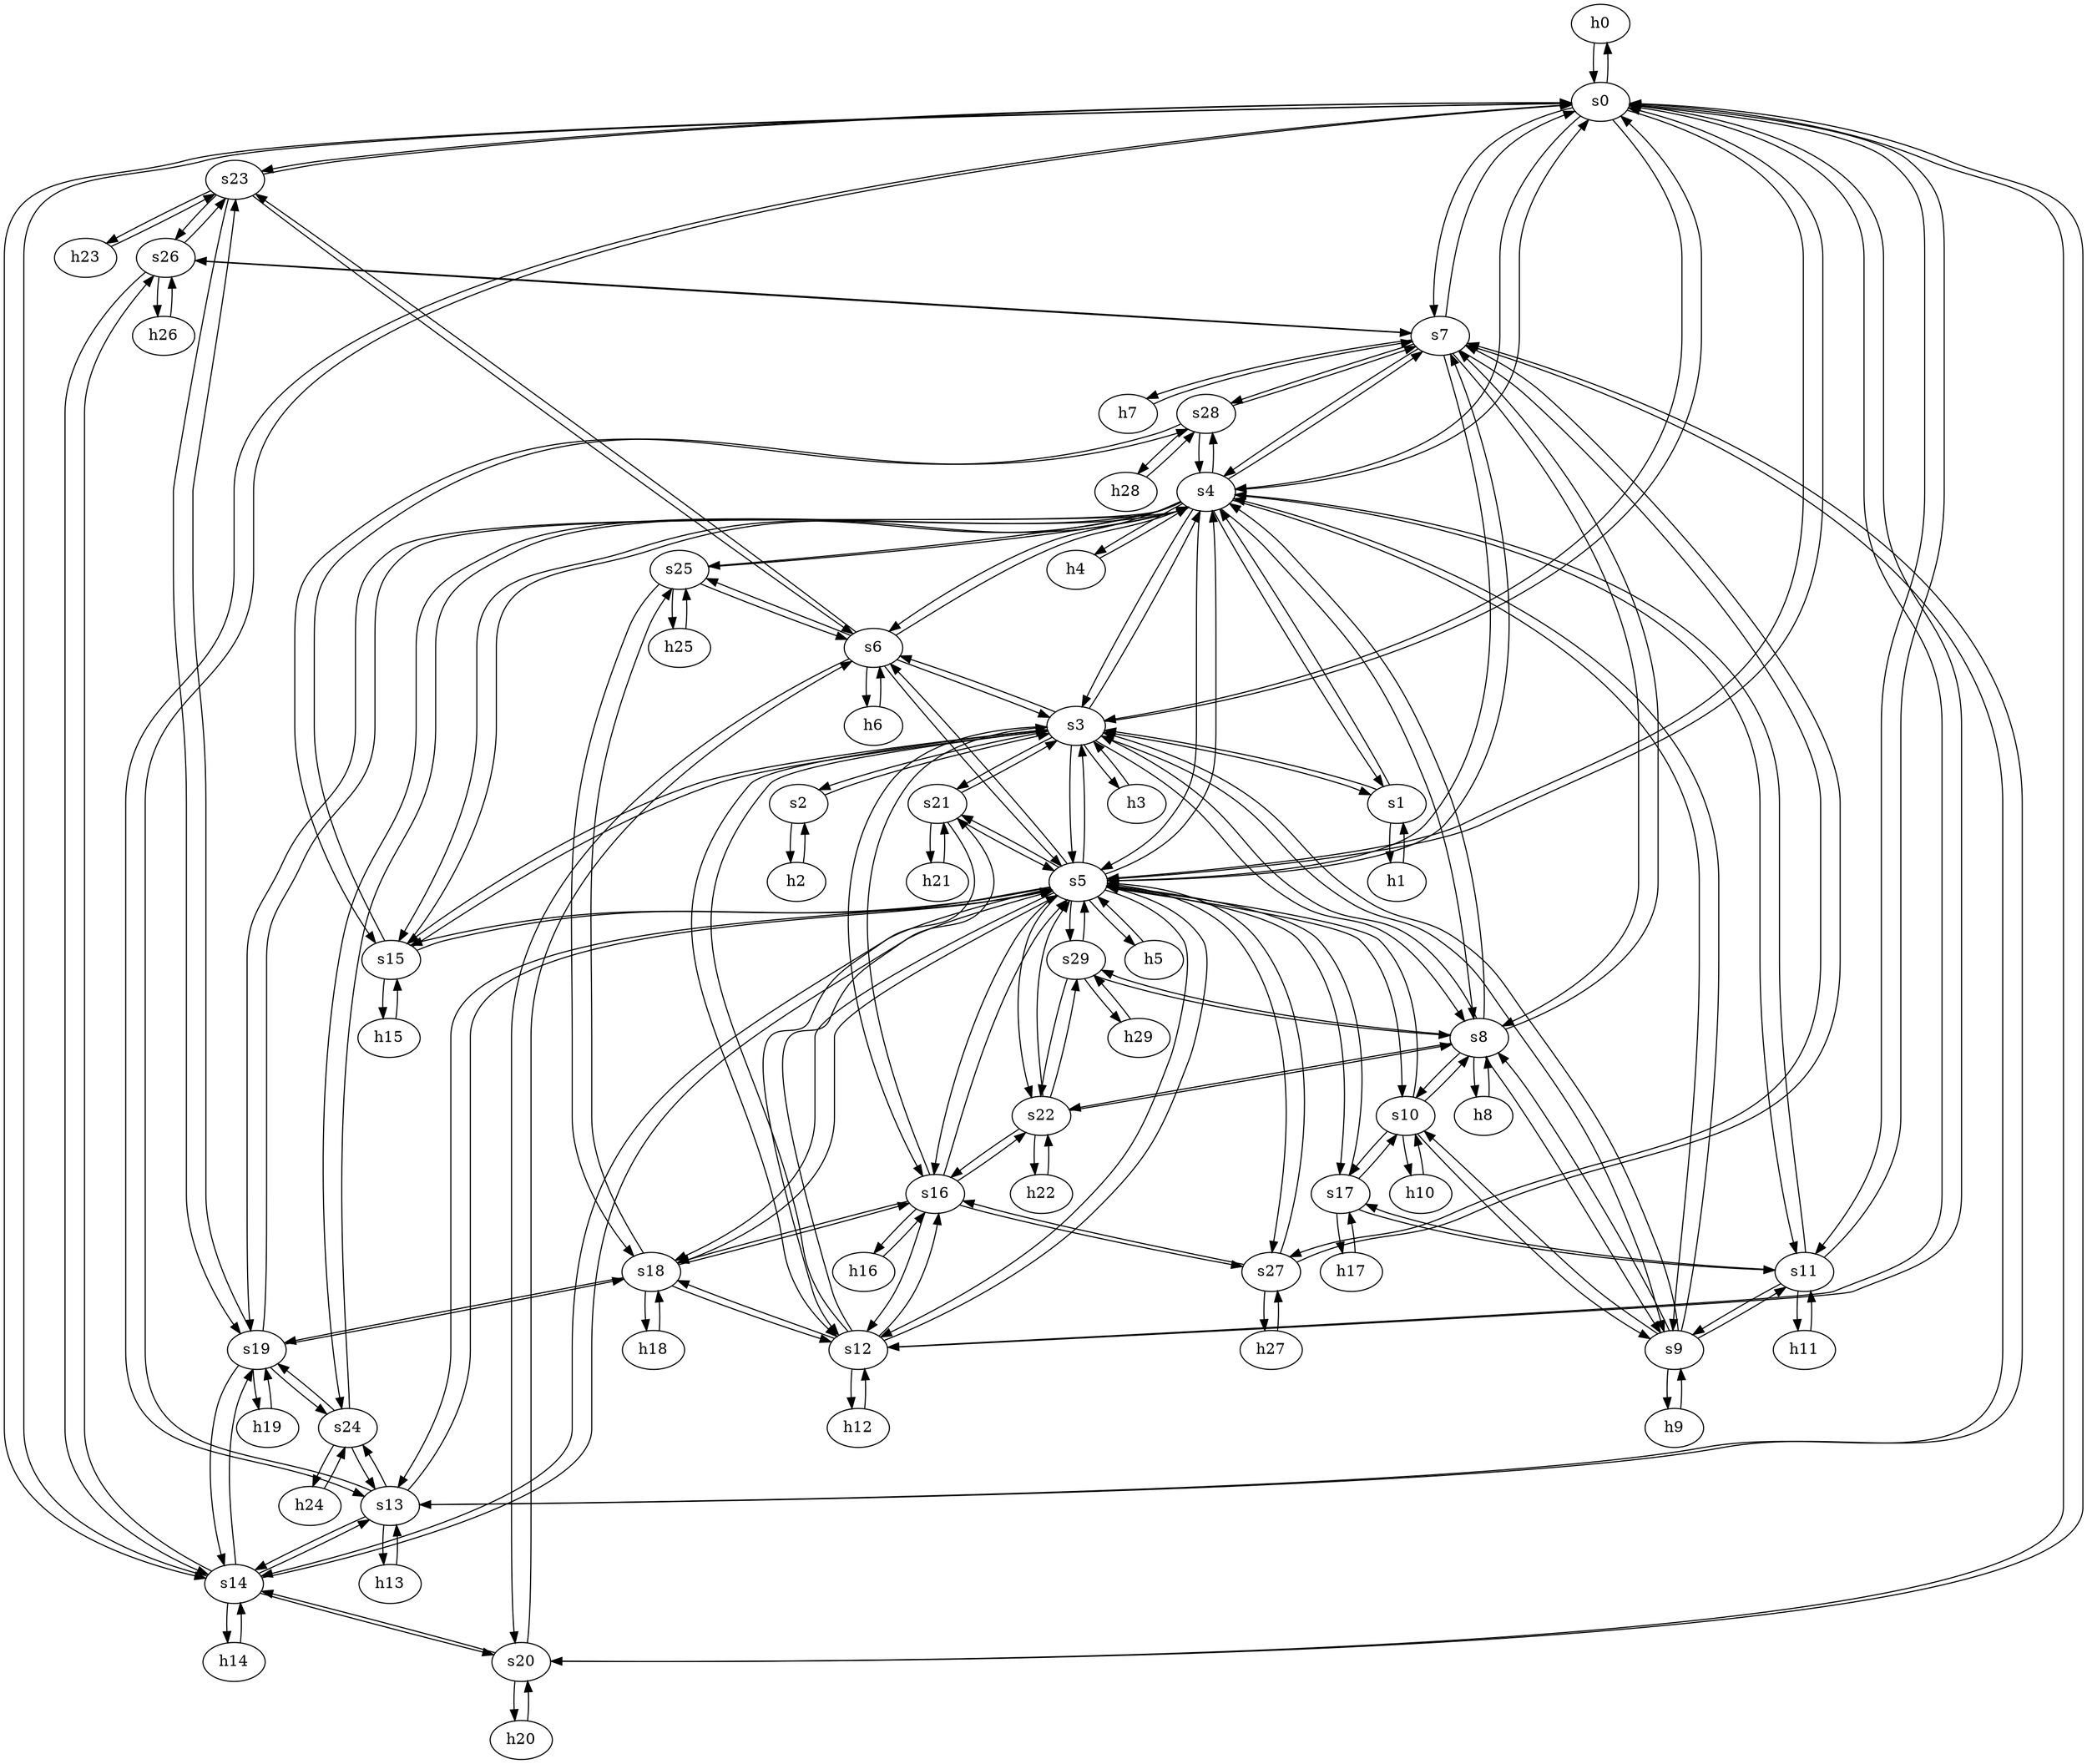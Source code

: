 strict digraph PA30per3{
	h0 [ip="0.0.0.30",
		mac="00:00:00:00:0:30",
		type=host];
	s0 [id=0, 
		type=switch];
	h1 [ip="0.0.0.31",
		mac="00:00:00:00:0:31",
		type=host];
	s1 [id=1, 
		type=switch];
	h2 [ip="0.0.0.32",
		mac="00:00:00:00:0:32",
		type=host];
	s2 [id=2, 
		type=switch];
	h3 [ip="0.0.0.33",
		mac="00:00:00:00:0:33",
		type=host];
	s3 [id=3, 
		type=switch];
	h4 [ip="0.0.0.34",
		mac="00:00:00:00:0:34",
		type=host];
	s4 [id=4, 
		type=switch];
	h5 [ip="0.0.0.35",
		mac="00:00:00:00:0:35",
		type=host];
	s5 [id=5, 
		type=switch];
	h6 [ip="0.0.0.36",
		mac="00:00:00:00:0:36",
		type=host];
	s6 [id=6, 
		type=switch];
	h7 [ip="0.0.0.37",
		mac="00:00:00:00:0:37",
		type=host];
	s7 [id=7, 
		type=switch];
	h8 [ip="0.0.0.38",
		mac="00:00:00:00:0:38",
		type=host];
	s8 [id=8, 
		type=switch];
	h9 [ip="0.0.0.39",
		mac="00:00:00:00:0:39",
		type=host];
	s9 [id=9, 
		type=switch];
	h10 [ip="0.0.0.40",
		mac="00:00:00:00:0:40",
		type=host];
	s10 [id=10, 
		type=switch];
	h11 [ip="0.0.0.41",
		mac="00:00:00:00:0:41",
		type=host];
	s11 [id=11, 
		type=switch];
	h12 [ip="0.0.0.42",
		mac="00:00:00:00:0:42",
		type=host];
	s12 [id=12, 
		type=switch];
	h13 [ip="0.0.0.43",
		mac="00:00:00:00:0:43",
		type=host];
	s13 [id=13, 
		type=switch];
	h14 [ip="0.0.0.44",
		mac="00:00:00:00:0:44",
		type=host];
	s14 [id=14, 
		type=switch];
	h15 [ip="0.0.0.45",
		mac="00:00:00:00:0:45",
		type=host];
	s15 [id=15, 
		type=switch];
	h16 [ip="0.0.0.46",
		mac="00:00:00:00:0:46",
		type=host];
	s16 [id=16, 
		type=switch];
	h17 [ip="0.0.0.47",
		mac="00:00:00:00:0:47",
		type=host];
	s17 [id=17, 
		type=switch];
	h18 [ip="0.0.0.48",
		mac="00:00:00:00:0:48",
		type=host];
	s18 [id=18, 
		type=switch];
	h19 [ip="0.0.0.49",
		mac="00:00:00:00:0:49",
		type=host];
	s19 [id=19, 
		type=switch];
	h20 [ip="0.0.0.50",
		mac="00:00:00:00:0:50",
		type=host];
	s20 [id=20, 
		type=switch];
	h21 [ip="0.0.0.51",
		mac="00:00:00:00:0:51",
		type=host];
	s21 [id=21, 
		type=switch];
	h22 [ip="0.0.0.52",
		mac="00:00:00:00:0:52",
		type=host];
	s22 [id=22, 
		type=switch];
	h23 [ip="0.0.0.53",
		mac="00:00:00:00:0:53",
		type=host];
	s23 [id=23, 
		type=switch];
	h24 [ip="0.0.0.54",
		mac="00:00:00:00:0:54",
		type=host];
	s24 [id=24, 
		type=switch];
	h25 [ip="0.0.0.55",
		mac="00:00:00:00:0:55",
		type=host];
	s25 [id=25, 
		type=switch];
	h26 [ip="0.0.0.56",
		mac="00:00:00:00:0:56",
		type=host];
	s26 [id=26, 
		type=switch];
	h27 [ip="0.0.0.57",
		mac="00:00:00:00:0:57",
		type=host];
	s27 [id=27, 
		type=switch];
	h28 [ip="0.0.0.58",
		mac="00:00:00:00:0:58",
		type=host];
	s28 [id=28, 
		type=switch];
	h29 [ip="0.0.0.59",
		mac="00:00:00:00:0:59",
		type=host];
	s29 [id=29, 
		type=switch];
	h0 -> s0  [capacity="1Gbps", 
				cost=1, 
				dst_port=1,
				src_port=1];
	s0 -> h0  [capacity="1Gbps", 
				cost=1, 
				dst_port=1,
				src_port=1];
	h1 -> s1  [capacity="1Gbps", 
				cost=1, 
				dst_port=1,
				src_port=1];
	s1 -> h1  [capacity="1Gbps", 
				cost=1, 
				dst_port=1,
				src_port=1];
	h2 -> s2  [capacity="1Gbps", 
				cost=1, 
				dst_port=1,
				src_port=1];
	s2 -> h2  [capacity="1Gbps", 
				cost=1, 
				dst_port=1,
				src_port=1];
	h3 -> s3  [capacity="1Gbps", 
				cost=1, 
				dst_port=1,
				src_port=1];
	s3 -> h3  [capacity="1Gbps", 
				cost=1, 
				dst_port=1,
				src_port=1];
	h4 -> s4  [capacity="1Gbps", 
				cost=1, 
				dst_port=1,
				src_port=1];
	s4 -> h4  [capacity="1Gbps", 
				cost=1, 
				dst_port=1,
				src_port=1];
	h5 -> s5  [capacity="1Gbps", 
				cost=1, 
				dst_port=1,
				src_port=1];
	s5 -> h5  [capacity="1Gbps", 
				cost=1, 
				dst_port=1,
				src_port=1];
	h6 -> s6  [capacity="1Gbps", 
				cost=1, 
				dst_port=1,
				src_port=1];
	s6 -> h6  [capacity="1Gbps", 
				cost=1, 
				dst_port=1,
				src_port=1];
	h7 -> s7  [capacity="1Gbps", 
				cost=1, 
				dst_port=1,
				src_port=1];
	s7 -> h7  [capacity="1Gbps", 
				cost=1, 
				dst_port=1,
				src_port=1];
	h8 -> s8  [capacity="1Gbps", 
				cost=1, 
				dst_port=1,
				src_port=1];
	s8 -> h8  [capacity="1Gbps", 
				cost=1, 
				dst_port=1,
				src_port=1];
	h9 -> s9  [capacity="1Gbps", 
				cost=1, 
				dst_port=1,
				src_port=1];
	s9 -> h9  [capacity="1Gbps", 
				cost=1, 
				dst_port=1,
				src_port=1];
	h10 -> s10  [capacity="1Gbps", 
				cost=1, 
				dst_port=1,
				src_port=1];
	s10 -> h10  [capacity="1Gbps", 
				cost=1, 
				dst_port=1,
				src_port=1];
	h11 -> s11  [capacity="1Gbps", 
				cost=1, 
				dst_port=1,
				src_port=1];
	s11 -> h11  [capacity="1Gbps", 
				cost=1, 
				dst_port=1,
				src_port=1];
	h12 -> s12  [capacity="1Gbps", 
				cost=1, 
				dst_port=1,
				src_port=1];
	s12 -> h12  [capacity="1Gbps", 
				cost=1, 
				dst_port=1,
				src_port=1];
	h13 -> s13  [capacity="1Gbps", 
				cost=1, 
				dst_port=1,
				src_port=1];
	s13 -> h13  [capacity="1Gbps", 
				cost=1, 
				dst_port=1,
				src_port=1];
	h14 -> s14  [capacity="1Gbps", 
				cost=1, 
				dst_port=1,
				src_port=1];
	s14 -> h14  [capacity="1Gbps", 
				cost=1, 
				dst_port=1,
				src_port=1];
	h15 -> s15  [capacity="1Gbps", 
				cost=1, 
				dst_port=1,
				src_port=1];
	s15 -> h15  [capacity="1Gbps", 
				cost=1, 
				dst_port=1,
				src_port=1];
	h16 -> s16  [capacity="1Gbps", 
				cost=1, 
				dst_port=1,
				src_port=1];
	s16 -> h16  [capacity="1Gbps", 
				cost=1, 
				dst_port=1,
				src_port=1];
	h17 -> s17  [capacity="1Gbps", 
				cost=1, 
				dst_port=1,
				src_port=1];
	s17 -> h17  [capacity="1Gbps", 
				cost=1, 
				dst_port=1,
				src_port=1];
	h18 -> s18  [capacity="1Gbps", 
				cost=1, 
				dst_port=1,
				src_port=1];
	s18 -> h18  [capacity="1Gbps", 
				cost=1, 
				dst_port=1,
				src_port=1];
	h19 -> s19  [capacity="1Gbps", 
				cost=1, 
				dst_port=1,
				src_port=1];
	s19 -> h19  [capacity="1Gbps", 
				cost=1, 
				dst_port=1,
				src_port=1];
	h20 -> s20  [capacity="1Gbps", 
				cost=1, 
				dst_port=1,
				src_port=1];
	s20 -> h20  [capacity="1Gbps", 
				cost=1, 
				dst_port=1,
				src_port=1];
	h21 -> s21  [capacity="1Gbps", 
				cost=1, 
				dst_port=1,
				src_port=1];
	s21 -> h21  [capacity="1Gbps", 
				cost=1, 
				dst_port=1,
				src_port=1];
	h22 -> s22  [capacity="1Gbps", 
				cost=1, 
				dst_port=1,
				src_port=1];
	s22 -> h22  [capacity="1Gbps", 
				cost=1, 
				dst_port=1,
				src_port=1];
	h23 -> s23  [capacity="1Gbps", 
				cost=1, 
				dst_port=1,
				src_port=1];
	s23 -> h23  [capacity="1Gbps", 
				cost=1, 
				dst_port=1,
				src_port=1];
	h24 -> s24  [capacity="1Gbps", 
				cost=1, 
				dst_port=1,
				src_port=1];
	s24 -> h24  [capacity="1Gbps", 
				cost=1, 
				dst_port=1,
				src_port=1];
	h25 -> s25  [capacity="1Gbps", 
				cost=1, 
				dst_port=1,
				src_port=1];
	s25 -> h25  [capacity="1Gbps", 
				cost=1, 
				dst_port=1,
				src_port=1];
	h26 -> s26  [capacity="1Gbps", 
				cost=1, 
				dst_port=1,
				src_port=1];
	s26 -> h26  [capacity="1Gbps", 
				cost=1, 
				dst_port=1,
				src_port=1];
	h27 -> s27  [capacity="1Gbps", 
				cost=1, 
				dst_port=1,
				src_port=1];
	s27 -> h27  [capacity="1Gbps", 
				cost=1, 
				dst_port=1,
				src_port=1];
	h28 -> s28  [capacity="1Gbps", 
				cost=1, 
				dst_port=1,
				src_port=1];
	s28 -> h28  [capacity="1Gbps", 
				cost=1, 
				dst_port=1,
				src_port=1];
	h29 -> s29  [capacity="1Gbps", 
				cost=1, 
				dst_port=1,
				src_port=1];
	s29 -> h29  [capacity="1Gbps", 
				cost=1, 
				dst_port=1,
				src_port=1];
	s0 -> s3  [capacity="1Gbps", 
				cost=1, 
				dst_port=1,
				src_port=1];
	s0 -> s4  [capacity="1Gbps", 
				cost=1, 
				dst_port=1,
				src_port=1];
	s0 -> s5  [capacity="1Gbps", 
				cost=1, 
				dst_port=1,
				src_port=1];
	s0 -> s7  [capacity="1Gbps", 
				cost=1, 
				dst_port=1,
				src_port=1];
	s0 -> s11  [capacity="1Gbps", 
				cost=1, 
				dst_port=1,
				src_port=1];
	s0 -> s12  [capacity="1Gbps", 
				cost=1, 
				dst_port=1,
				src_port=1];
	s0 -> s13  [capacity="1Gbps", 
				cost=1, 
				dst_port=1,
				src_port=1];
	s0 -> s14  [capacity="1Gbps", 
				cost=1, 
				dst_port=1,
				src_port=1];
	s0 -> s20  [capacity="1Gbps", 
				cost=1, 
				dst_port=1,
				src_port=1];
	s0 -> s23  [capacity="1Gbps", 
				cost=1, 
				dst_port=1,
				src_port=1];
	s1 -> s3  [capacity="1Gbps", 
				cost=1, 
				dst_port=1,
				src_port=1];
	s1 -> s4  [capacity="1Gbps", 
				cost=1, 
				dst_port=1,
				src_port=1];
	s2 -> s3  [capacity="1Gbps", 
				cost=1, 
				dst_port=1,
				src_port=1];
	s3 -> s0  [capacity="1Gbps", 
				cost=1, 
				dst_port=1,
				src_port=1];
	s3 -> s1  [capacity="1Gbps", 
				cost=1, 
				dst_port=1,
				src_port=1];
	s3 -> s2  [capacity="1Gbps", 
				cost=1, 
				dst_port=1,
				src_port=1];
	s3 -> s4  [capacity="1Gbps", 
				cost=1, 
				dst_port=1,
				src_port=1];
	s3 -> s5  [capacity="1Gbps", 
				cost=1, 
				dst_port=1,
				src_port=1];
	s3 -> s6  [capacity="1Gbps", 
				cost=1, 
				dst_port=1,
				src_port=1];
	s3 -> s8  [capacity="1Gbps", 
				cost=1, 
				dst_port=1,
				src_port=1];
	s3 -> s9  [capacity="1Gbps", 
				cost=1, 
				dst_port=1,
				src_port=1];
	s3 -> s12  [capacity="1Gbps", 
				cost=1, 
				dst_port=1,
				src_port=1];
	s3 -> s15  [capacity="1Gbps", 
				cost=1, 
				dst_port=1,
				src_port=1];
	s3 -> s16  [capacity="1Gbps", 
				cost=1, 
				dst_port=1,
				src_port=1];
	s3 -> s21  [capacity="1Gbps", 
				cost=1, 
				dst_port=1,
				src_port=1];
	s4 -> s0  [capacity="1Gbps", 
				cost=1, 
				dst_port=1,
				src_port=1];
	s4 -> s1  [capacity="1Gbps", 
				cost=1, 
				dst_port=1,
				src_port=1];
	s4 -> s3  [capacity="1Gbps", 
				cost=1, 
				dst_port=1,
				src_port=1];
	s4 -> s5  [capacity="1Gbps", 
				cost=1, 
				dst_port=1,
				src_port=1];
	s4 -> s6  [capacity="1Gbps", 
				cost=1, 
				dst_port=1,
				src_port=1];
	s4 -> s7  [capacity="1Gbps", 
				cost=1, 
				dst_port=1,
				src_port=1];
	s4 -> s8  [capacity="1Gbps", 
				cost=1, 
				dst_port=1,
				src_port=1];
	s4 -> s9  [capacity="1Gbps", 
				cost=1, 
				dst_port=1,
				src_port=1];
	s4 -> s11  [capacity="1Gbps", 
				cost=1, 
				dst_port=1,
				src_port=1];
	s4 -> s15  [capacity="1Gbps", 
				cost=1, 
				dst_port=1,
				src_port=1];
	s4 -> s19  [capacity="1Gbps", 
				cost=1, 
				dst_port=1,
				src_port=1];
	s4 -> s24  [capacity="1Gbps", 
				cost=1, 
				dst_port=1,
				src_port=1];
	s4 -> s25  [capacity="1Gbps", 
				cost=1, 
				dst_port=1,
				src_port=1];
	s4 -> s28  [capacity="1Gbps", 
				cost=1, 
				dst_port=1,
				src_port=1];
	s5 -> s0  [capacity="1Gbps", 
				cost=1, 
				dst_port=1,
				src_port=1];
	s5 -> s3  [capacity="1Gbps", 
				cost=1, 
				dst_port=1,
				src_port=1];
	s5 -> s4  [capacity="1Gbps", 
				cost=1, 
				dst_port=1,
				src_port=1];
	s5 -> s6  [capacity="1Gbps", 
				cost=1, 
				dst_port=1,
				src_port=1];
	s5 -> s7  [capacity="1Gbps", 
				cost=1, 
				dst_port=1,
				src_port=1];
	s5 -> s10  [capacity="1Gbps", 
				cost=1, 
				dst_port=1,
				src_port=1];
	s5 -> s12  [capacity="1Gbps", 
				cost=1, 
				dst_port=1,
				src_port=1];
	s5 -> s13  [capacity="1Gbps", 
				cost=1, 
				dst_port=1,
				src_port=1];
	s5 -> s14  [capacity="1Gbps", 
				cost=1, 
				dst_port=1,
				src_port=1];
	s5 -> s15  [capacity="1Gbps", 
				cost=1, 
				dst_port=1,
				src_port=1];
	s5 -> s16  [capacity="1Gbps", 
				cost=1, 
				dst_port=1,
				src_port=1];
	s5 -> s17  [capacity="1Gbps", 
				cost=1, 
				dst_port=1,
				src_port=1];
	s5 -> s18  [capacity="1Gbps", 
				cost=1, 
				dst_port=1,
				src_port=1];
	s5 -> s21  [capacity="1Gbps", 
				cost=1, 
				dst_port=1,
				src_port=1];
	s5 -> s22  [capacity="1Gbps", 
				cost=1, 
				dst_port=1,
				src_port=1];
	s5 -> s27  [capacity="1Gbps", 
				cost=1, 
				dst_port=1,
				src_port=1];
	s5 -> s29  [capacity="1Gbps", 
				cost=1, 
				dst_port=1,
				src_port=1];
	s6 -> s3  [capacity="1Gbps", 
				cost=1, 
				dst_port=1,
				src_port=1];
	s6 -> s4  [capacity="1Gbps", 
				cost=1, 
				dst_port=1,
				src_port=1];
	s6 -> s5  [capacity="1Gbps", 
				cost=1, 
				dst_port=1,
				src_port=1];
	s6 -> s20  [capacity="1Gbps", 
				cost=1, 
				dst_port=1,
				src_port=1];
	s6 -> s23  [capacity="1Gbps", 
				cost=1, 
				dst_port=1,
				src_port=1];
	s6 -> s25  [capacity="1Gbps", 
				cost=1, 
				dst_port=1,
				src_port=1];
	s7 -> s0  [capacity="1Gbps", 
				cost=1, 
				dst_port=1,
				src_port=1];
	s7 -> s4  [capacity="1Gbps", 
				cost=1, 
				dst_port=1,
				src_port=1];
	s7 -> s5  [capacity="1Gbps", 
				cost=1, 
				dst_port=1,
				src_port=1];
	s7 -> s8  [capacity="1Gbps", 
				cost=1, 
				dst_port=1,
				src_port=1];
	s7 -> s13  [capacity="1Gbps", 
				cost=1, 
				dst_port=1,
				src_port=1];
	s7 -> s26  [capacity="1Gbps", 
				cost=1, 
				dst_port=1,
				src_port=1];
	s7 -> s27  [capacity="1Gbps", 
				cost=1, 
				dst_port=1,
				src_port=1];
	s7 -> s28  [capacity="1Gbps", 
				cost=1, 
				dst_port=1,
				src_port=1];
	s8 -> s3  [capacity="1Gbps", 
				cost=1, 
				dst_port=1,
				src_port=1];
	s8 -> s4  [capacity="1Gbps", 
				cost=1, 
				dst_port=1,
				src_port=1];
	s8 -> s7  [capacity="1Gbps", 
				cost=1, 
				dst_port=1,
				src_port=1];
	s8 -> s9  [capacity="1Gbps", 
				cost=1, 
				dst_port=1,
				src_port=1];
	s8 -> s10  [capacity="1Gbps", 
				cost=1, 
				dst_port=1,
				src_port=1];
	s8 -> s22  [capacity="1Gbps", 
				cost=1, 
				dst_port=1,
				src_port=1];
	s8 -> s29  [capacity="1Gbps", 
				cost=1, 
				dst_port=1,
				src_port=1];
	s9 -> s3  [capacity="1Gbps", 
				cost=1, 
				dst_port=1,
				src_port=1];
	s9 -> s4  [capacity="1Gbps", 
				cost=1, 
				dst_port=1,
				src_port=1];
	s9 -> s8  [capacity="1Gbps", 
				cost=1, 
				dst_port=1,
				src_port=1];
	s9 -> s10  [capacity="1Gbps", 
				cost=1, 
				dst_port=1,
				src_port=1];
	s9 -> s11  [capacity="1Gbps", 
				cost=1, 
				dst_port=1,
				src_port=1];
	s10 -> s5  [capacity="1Gbps", 
				cost=1, 
				dst_port=1,
				src_port=1];
	s10 -> s8  [capacity="1Gbps", 
				cost=1, 
				dst_port=1,
				src_port=1];
	s10 -> s9  [capacity="1Gbps", 
				cost=1, 
				dst_port=1,
				src_port=1];
	s10 -> s17  [capacity="1Gbps", 
				cost=1, 
				dst_port=1,
				src_port=1];
	s11 -> s0  [capacity="1Gbps", 
				cost=1, 
				dst_port=1,
				src_port=1];
	s11 -> s4  [capacity="1Gbps", 
				cost=1, 
				dst_port=1,
				src_port=1];
	s11 -> s9  [capacity="1Gbps", 
				cost=1, 
				dst_port=1,
				src_port=1];
	s11 -> s17  [capacity="1Gbps", 
				cost=1, 
				dst_port=1,
				src_port=1];
	s12 -> s0  [capacity="1Gbps", 
				cost=1, 
				dst_port=1,
				src_port=1];
	s12 -> s3  [capacity="1Gbps", 
				cost=1, 
				dst_port=1,
				src_port=1];
	s12 -> s5  [capacity="1Gbps", 
				cost=1, 
				dst_port=1,
				src_port=1];
	s12 -> s16  [capacity="1Gbps", 
				cost=1, 
				dst_port=1,
				src_port=1];
	s12 -> s18  [capacity="1Gbps", 
				cost=1, 
				dst_port=1,
				src_port=1];
	s12 -> s21  [capacity="1Gbps", 
				cost=1, 
				dst_port=1,
				src_port=1];
	s13 -> s0  [capacity="1Gbps", 
				cost=1, 
				dst_port=1,
				src_port=1];
	s13 -> s5  [capacity="1Gbps", 
				cost=1, 
				dst_port=1,
				src_port=1];
	s13 -> s7  [capacity="1Gbps", 
				cost=1, 
				dst_port=1,
				src_port=1];
	s13 -> s14  [capacity="1Gbps", 
				cost=1, 
				dst_port=1,
				src_port=1];
	s13 -> s24  [capacity="1Gbps", 
				cost=1, 
				dst_port=1,
				src_port=1];
	s14 -> s0  [capacity="1Gbps", 
				cost=1, 
				dst_port=1,
				src_port=1];
	s14 -> s5  [capacity="1Gbps", 
				cost=1, 
				dst_port=1,
				src_port=1];
	s14 -> s13  [capacity="1Gbps", 
				cost=1, 
				dst_port=1,
				src_port=1];
	s14 -> s19  [capacity="1Gbps", 
				cost=1, 
				dst_port=1,
				src_port=1];
	s14 -> s20  [capacity="1Gbps", 
				cost=1, 
				dst_port=1,
				src_port=1];
	s14 -> s26  [capacity="1Gbps", 
				cost=1, 
				dst_port=1,
				src_port=1];
	s15 -> s3  [capacity="1Gbps", 
				cost=1, 
				dst_port=1,
				src_port=1];
	s15 -> s4  [capacity="1Gbps", 
				cost=1, 
				dst_port=1,
				src_port=1];
	s15 -> s5  [capacity="1Gbps", 
				cost=1, 
				dst_port=1,
				src_port=1];
	s15 -> s28  [capacity="1Gbps", 
				cost=1, 
				dst_port=1,
				src_port=1];
	s16 -> s3  [capacity="1Gbps", 
				cost=1, 
				dst_port=1,
				src_port=1];
	s16 -> s5  [capacity="1Gbps", 
				cost=1, 
				dst_port=1,
				src_port=1];
	s16 -> s12  [capacity="1Gbps", 
				cost=1, 
				dst_port=1,
				src_port=1];
	s16 -> s18  [capacity="1Gbps", 
				cost=1, 
				dst_port=1,
				src_port=1];
	s16 -> s22  [capacity="1Gbps", 
				cost=1, 
				dst_port=1,
				src_port=1];
	s16 -> s27  [capacity="1Gbps", 
				cost=1, 
				dst_port=1,
				src_port=1];
	s17 -> s5  [capacity="1Gbps", 
				cost=1, 
				dst_port=1,
				src_port=1];
	s17 -> s10  [capacity="1Gbps", 
				cost=1, 
				dst_port=1,
				src_port=1];
	s17 -> s11  [capacity="1Gbps", 
				cost=1, 
				dst_port=1,
				src_port=1];
	s18 -> s5  [capacity="1Gbps", 
				cost=1, 
				dst_port=1,
				src_port=1];
	s18 -> s12  [capacity="1Gbps", 
				cost=1, 
				dst_port=1,
				src_port=1];
	s18 -> s16  [capacity="1Gbps", 
				cost=1, 
				dst_port=1,
				src_port=1];
	s18 -> s19  [capacity="1Gbps", 
				cost=1, 
				dst_port=1,
				src_port=1];
	s18 -> s25  [capacity="1Gbps", 
				cost=1, 
				dst_port=1,
				src_port=1];
	s19 -> s4  [capacity="1Gbps", 
				cost=1, 
				dst_port=1,
				src_port=1];
	s19 -> s14  [capacity="1Gbps", 
				cost=1, 
				dst_port=1,
				src_port=1];
	s19 -> s18  [capacity="1Gbps", 
				cost=1, 
				dst_port=1,
				src_port=1];
	s19 -> s23  [capacity="1Gbps", 
				cost=1, 
				dst_port=1,
				src_port=1];
	s19 -> s24  [capacity="1Gbps", 
				cost=1, 
				dst_port=1,
				src_port=1];
	s20 -> s0  [capacity="1Gbps", 
				cost=1, 
				dst_port=1,
				src_port=1];
	s20 -> s6  [capacity="1Gbps", 
				cost=1, 
				dst_port=1,
				src_port=1];
	s20 -> s14  [capacity="1Gbps", 
				cost=1, 
				dst_port=1,
				src_port=1];
	s21 -> s3  [capacity="1Gbps", 
				cost=1, 
				dst_port=1,
				src_port=1];
	s21 -> s5  [capacity="1Gbps", 
				cost=1, 
				dst_port=1,
				src_port=1];
	s21 -> s12  [capacity="1Gbps", 
				cost=1, 
				dst_port=1,
				src_port=1];
	s22 -> s5  [capacity="1Gbps", 
				cost=1, 
				dst_port=1,
				src_port=1];
	s22 -> s8  [capacity="1Gbps", 
				cost=1, 
				dst_port=1,
				src_port=1];
	s22 -> s16  [capacity="1Gbps", 
				cost=1, 
				dst_port=1,
				src_port=1];
	s22 -> s29  [capacity="1Gbps", 
				cost=1, 
				dst_port=1,
				src_port=1];
	s23 -> s0  [capacity="1Gbps", 
				cost=1, 
				dst_port=1,
				src_port=1];
	s23 -> s6  [capacity="1Gbps", 
				cost=1, 
				dst_port=1,
				src_port=1];
	s23 -> s19  [capacity="1Gbps", 
				cost=1, 
				dst_port=1,
				src_port=1];
	s23 -> s26  [capacity="1Gbps", 
				cost=1, 
				dst_port=1,
				src_port=1];
	s24 -> s4  [capacity="1Gbps", 
				cost=1, 
				dst_port=1,
				src_port=1];
	s24 -> s13  [capacity="1Gbps", 
				cost=1, 
				dst_port=1,
				src_port=1];
	s24 -> s19  [capacity="1Gbps", 
				cost=1, 
				dst_port=1,
				src_port=1];
	s25 -> s4  [capacity="1Gbps", 
				cost=1, 
				dst_port=1,
				src_port=1];
	s25 -> s6  [capacity="1Gbps", 
				cost=1, 
				dst_port=1,
				src_port=1];
	s25 -> s18  [capacity="1Gbps", 
				cost=1, 
				dst_port=1,
				src_port=1];
	s26 -> s7  [capacity="1Gbps", 
				cost=1, 
				dst_port=1,
				src_port=1];
	s26 -> s14  [capacity="1Gbps", 
				cost=1, 
				dst_port=1,
				src_port=1];
	s26 -> s23  [capacity="1Gbps", 
				cost=1, 
				dst_port=1,
				src_port=1];
	s27 -> s5  [capacity="1Gbps", 
				cost=1, 
				dst_port=1,
				src_port=1];
	s27 -> s7  [capacity="1Gbps", 
				cost=1, 
				dst_port=1,
				src_port=1];
	s27 -> s16  [capacity="1Gbps", 
				cost=1, 
				dst_port=1,
				src_port=1];
	s28 -> s4  [capacity="1Gbps", 
				cost=1, 
				dst_port=1,
				src_port=1];
	s28 -> s7  [capacity="1Gbps", 
				cost=1, 
				dst_port=1,
				src_port=1];
	s28 -> s15  [capacity="1Gbps", 
				cost=1, 
				dst_port=1,
				src_port=1];
	s29 -> s5  [capacity="1Gbps", 
				cost=1, 
				dst_port=1,
				src_port=1];
	s29 -> s8  [capacity="1Gbps", 
				cost=1, 
				dst_port=1,
				src_port=1];
	s29 -> s22  [capacity="1Gbps", 
				cost=1, 
				dst_port=1,
				src_port=1];
}
